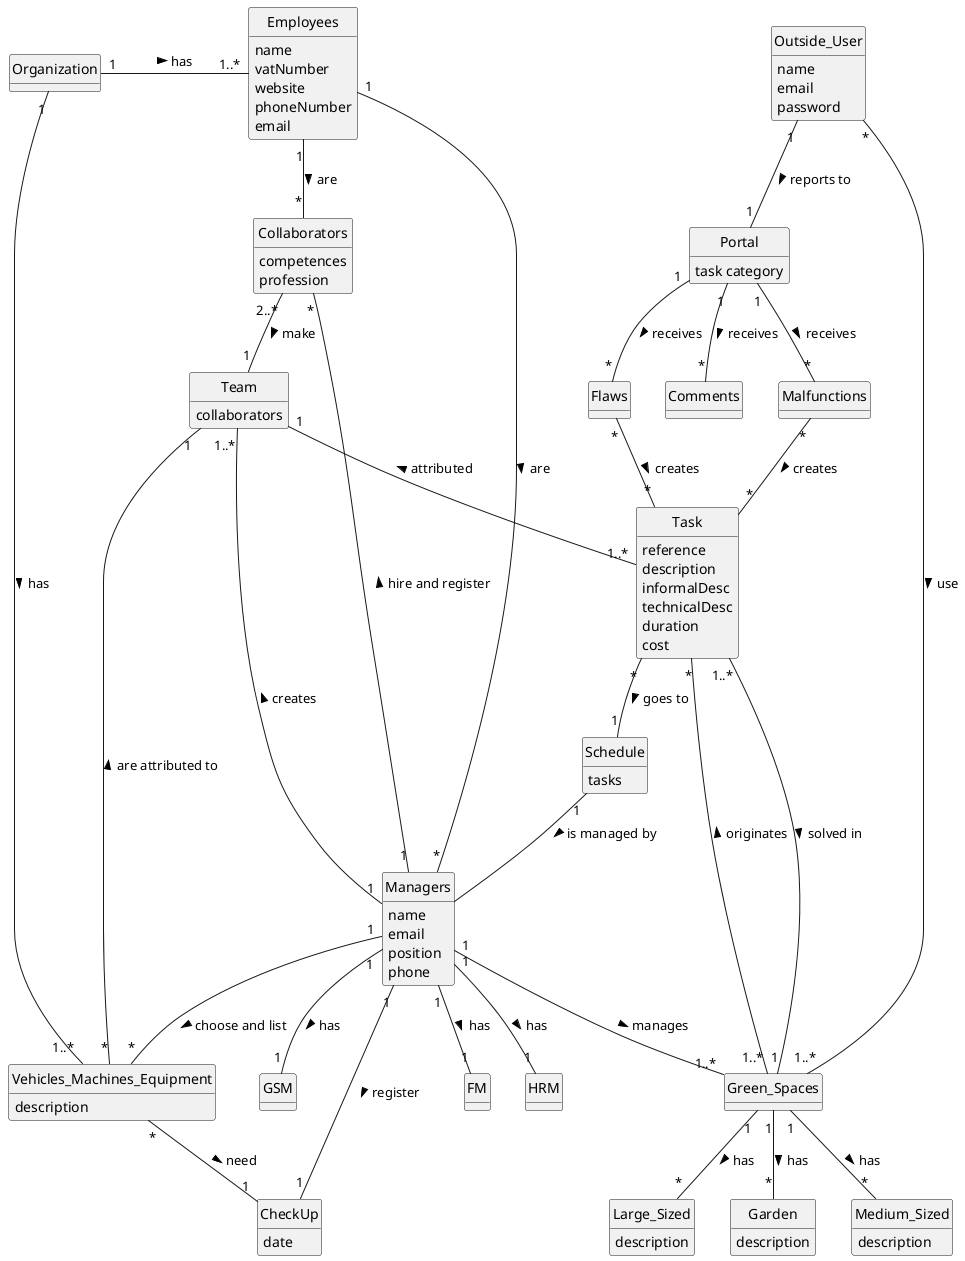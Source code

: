 @startuml
skinparam monochrome true
skinparam packageStyle rectangle
skinparam shadowing false
'skinparam linetype ortho
'left to right direction
skinparam classAttributeIconSize 0
hide circle
hide methods
class Outside_User{
    name
    email
    password
}
class Portal{
    task category
}
class Malfunctions{}
class Flaws{}
class Comments{}
class Schedule{
    tasks
}
class Garden{
    description
}
class Medium_Sized{
    description
}
class Large_Sized{
    description
}
class Vehicles_Machines_Equipment{
    description
}
class FM{
}
class HRM{
}
class GSM{
}
class Green_Spaces{

}
class Team{
    collaborators
}

class Collaborators{
    competences
    profession
}
class Employees {
    name
    vatNumber
    website
    phoneNumber
    email
}

class Task {
    reference
    description
    informalDesc
    technicalDesc
    duration
    cost
}
class Managers {
    name
    email
    position
    phone
}
class Organization{
}

class CheckUp{
    date
}

Organization "1" - "1..*" Employees : has >
Organization "1"- "1..*"Vehicles_Machines_Equipment: has >
Employees "1" -- "*" Collaborators: are >
Employees "1" -- "*" Managers : are >
Managers "1" -- "1"GSM: has >
Managers "1" -- "1"HRM: has >
Managers "1" -- "1"FM: has >
Managers "1" -- "1..*"Team: creates >
Managers "1"-- "1..*"Green_Spaces: manages >
Managers "1"-- "*"Collaborators: hire and register >
Managers "1"-- "*"Vehicles_Machines_Equipment: choose and list >
Vehicles_Machines_Equipment "*" -- "1"Team: are attributed to >
Vehicles_Machines_Equipment "*" -- "1" CheckUp: need >
Schedule "1" -- Managers: is managed by >
Green_Spaces"1" -- "*" Garden: has >
Green_Spaces "1" -- "*" Medium_Sized: has >
Green_Spaces "1" -- "*" Large_Sized: has >
Green_Spaces "1..*" -- "*" Task: originates >
Collaborators "2..*"-- "1"Team : make >
Team"1" -- "1..*"Task : attributed <
Task "1..*"-- "1" Green_Spaces: solved in >
Task "*" -- "1"Schedule : goes to >
Portal "1" -- "*"Malfunctions: receives >
Portal "1" -- "*"Flaws: receives >
Portal "1" -- "*"Comments: receives >
Outside_User "1" -- "1" Portal : reports to >
Outside_User "*" -- "1..*"Green_Spaces: use >
Malfunctions "*"-- "*"Task: creates >
Flaws "*" -- "*" Task : creates >
Managers "1" -- "1" CheckUp: register >










@enduml